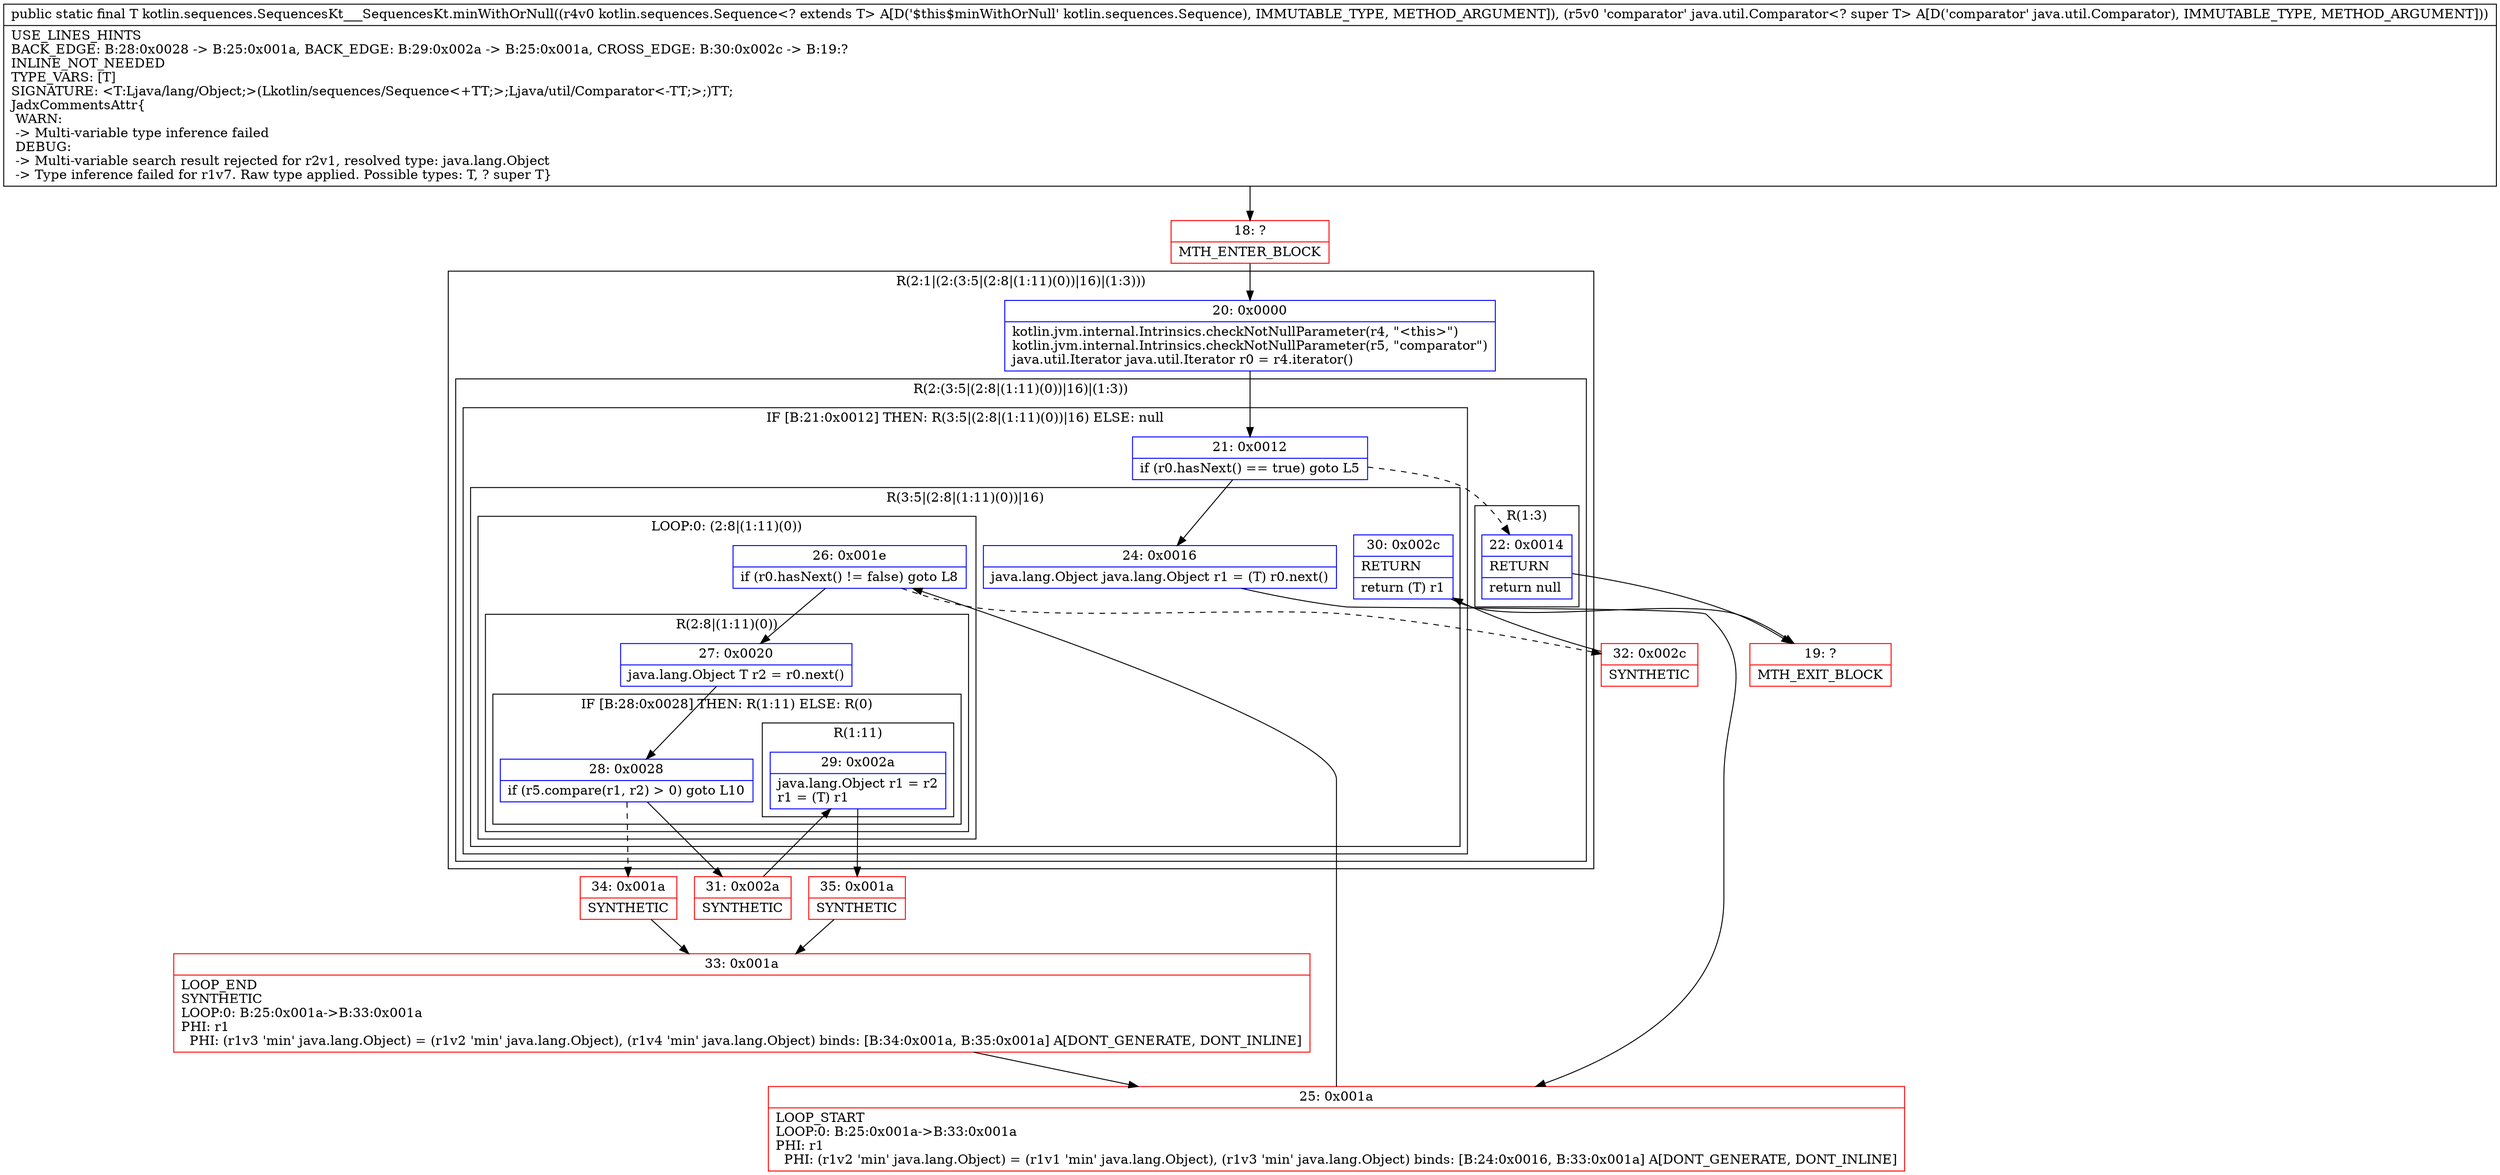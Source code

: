 digraph "CFG forkotlin.sequences.SequencesKt___SequencesKt.minWithOrNull(Lkotlin\/sequences\/Sequence;Ljava\/util\/Comparator;)Ljava\/lang\/Object;" {
subgraph cluster_Region_18500227 {
label = "R(2:1|(2:(3:5|(2:8|(1:11)(0))|16)|(1:3)))";
node [shape=record,color=blue];
Node_20 [shape=record,label="{20\:\ 0x0000|kotlin.jvm.internal.Intrinsics.checkNotNullParameter(r4, \"\<this\>\")\lkotlin.jvm.internal.Intrinsics.checkNotNullParameter(r5, \"comparator\")\ljava.util.Iterator java.util.Iterator r0 = r4.iterator()\l}"];
subgraph cluster_Region_1389609381 {
label = "R(2:(3:5|(2:8|(1:11)(0))|16)|(1:3))";
node [shape=record,color=blue];
subgraph cluster_IfRegion_833320093 {
label = "IF [B:21:0x0012] THEN: R(3:5|(2:8|(1:11)(0))|16) ELSE: null";
node [shape=record,color=blue];
Node_21 [shape=record,label="{21\:\ 0x0012|if (r0.hasNext() == true) goto L5\l}"];
subgraph cluster_Region_625166498 {
label = "R(3:5|(2:8|(1:11)(0))|16)";
node [shape=record,color=blue];
Node_24 [shape=record,label="{24\:\ 0x0016|java.lang.Object java.lang.Object r1 = (T) r0.next()\l}"];
subgraph cluster_LoopRegion_516874435 {
label = "LOOP:0: (2:8|(1:11)(0))";
node [shape=record,color=blue];
Node_26 [shape=record,label="{26\:\ 0x001e|if (r0.hasNext() != false) goto L8\l}"];
subgraph cluster_Region_1297350603 {
label = "R(2:8|(1:11)(0))";
node [shape=record,color=blue];
Node_27 [shape=record,label="{27\:\ 0x0020|java.lang.Object T r2 = r0.next()\l}"];
subgraph cluster_IfRegion_412036972 {
label = "IF [B:28:0x0028] THEN: R(1:11) ELSE: R(0)";
node [shape=record,color=blue];
Node_28 [shape=record,label="{28\:\ 0x0028|if (r5.compare(r1, r2) \> 0) goto L10\l}"];
subgraph cluster_Region_666269024 {
label = "R(1:11)";
node [shape=record,color=blue];
Node_29 [shape=record,label="{29\:\ 0x002a|java.lang.Object r1 = r2\lr1 = (T) r1\l}"];
}
subgraph cluster_Region_594575689 {
label = "R(0)";
node [shape=record,color=blue];
}
}
}
}
Node_30 [shape=record,label="{30\:\ 0x002c|RETURN\l|return (T) r1\l}"];
}
}
subgraph cluster_Region_481445177 {
label = "R(1:3)";
node [shape=record,color=blue];
Node_22 [shape=record,label="{22\:\ 0x0014|RETURN\l|return null\l}"];
}
}
}
Node_18 [shape=record,color=red,label="{18\:\ ?|MTH_ENTER_BLOCK\l}"];
Node_19 [shape=record,color=red,label="{19\:\ ?|MTH_EXIT_BLOCK\l}"];
Node_25 [shape=record,color=red,label="{25\:\ 0x001a|LOOP_START\lLOOP:0: B:25:0x001a\-\>B:33:0x001a\lPHI: r1 \l  PHI: (r1v2 'min' java.lang.Object) = (r1v1 'min' java.lang.Object), (r1v3 'min' java.lang.Object) binds: [B:24:0x0016, B:33:0x001a] A[DONT_GENERATE, DONT_INLINE]\l}"];
Node_31 [shape=record,color=red,label="{31\:\ 0x002a|SYNTHETIC\l}"];
Node_35 [shape=record,color=red,label="{35\:\ 0x001a|SYNTHETIC\l}"];
Node_33 [shape=record,color=red,label="{33\:\ 0x001a|LOOP_END\lSYNTHETIC\lLOOP:0: B:25:0x001a\-\>B:33:0x001a\lPHI: r1 \l  PHI: (r1v3 'min' java.lang.Object) = (r1v2 'min' java.lang.Object), (r1v4 'min' java.lang.Object) binds: [B:34:0x001a, B:35:0x001a] A[DONT_GENERATE, DONT_INLINE]\l}"];
Node_34 [shape=record,color=red,label="{34\:\ 0x001a|SYNTHETIC\l}"];
Node_32 [shape=record,color=red,label="{32\:\ 0x002c|SYNTHETIC\l}"];
MethodNode[shape=record,label="{public static final T kotlin.sequences.SequencesKt___SequencesKt.minWithOrNull((r4v0 kotlin.sequences.Sequence\<? extends T\> A[D('$this$minWithOrNull' kotlin.sequences.Sequence), IMMUTABLE_TYPE, METHOD_ARGUMENT]), (r5v0 'comparator' java.util.Comparator\<? super T\> A[D('comparator' java.util.Comparator), IMMUTABLE_TYPE, METHOD_ARGUMENT]))  | USE_LINES_HINTS\lBACK_EDGE: B:28:0x0028 \-\> B:25:0x001a, BACK_EDGE: B:29:0x002a \-\> B:25:0x001a, CROSS_EDGE: B:30:0x002c \-\> B:19:?\lINLINE_NOT_NEEDED\lTYPE_VARS: [T]\lSIGNATURE: \<T:Ljava\/lang\/Object;\>(Lkotlin\/sequences\/Sequence\<+TT;\>;Ljava\/util\/Comparator\<\-TT;\>;)TT;\lJadxCommentsAttr\{\l WARN: \l \-\> Multi\-variable type inference failed\l DEBUG: \l \-\> Multi\-variable search result rejected for r2v1, resolved type: java.lang.Object\l \-\> Type inference failed for r1v7. Raw type applied. Possible types: T, ? super T\}\l}"];
MethodNode -> Node_18;Node_20 -> Node_21;
Node_21 -> Node_22[style=dashed];
Node_21 -> Node_24;
Node_24 -> Node_25;
Node_26 -> Node_27;
Node_26 -> Node_32[style=dashed];
Node_27 -> Node_28;
Node_28 -> Node_31;
Node_28 -> Node_34[style=dashed];
Node_29 -> Node_35;
Node_30 -> Node_19;
Node_22 -> Node_19;
Node_18 -> Node_20;
Node_25 -> Node_26;
Node_31 -> Node_29;
Node_35 -> Node_33;
Node_33 -> Node_25;
Node_34 -> Node_33;
Node_32 -> Node_30;
}

